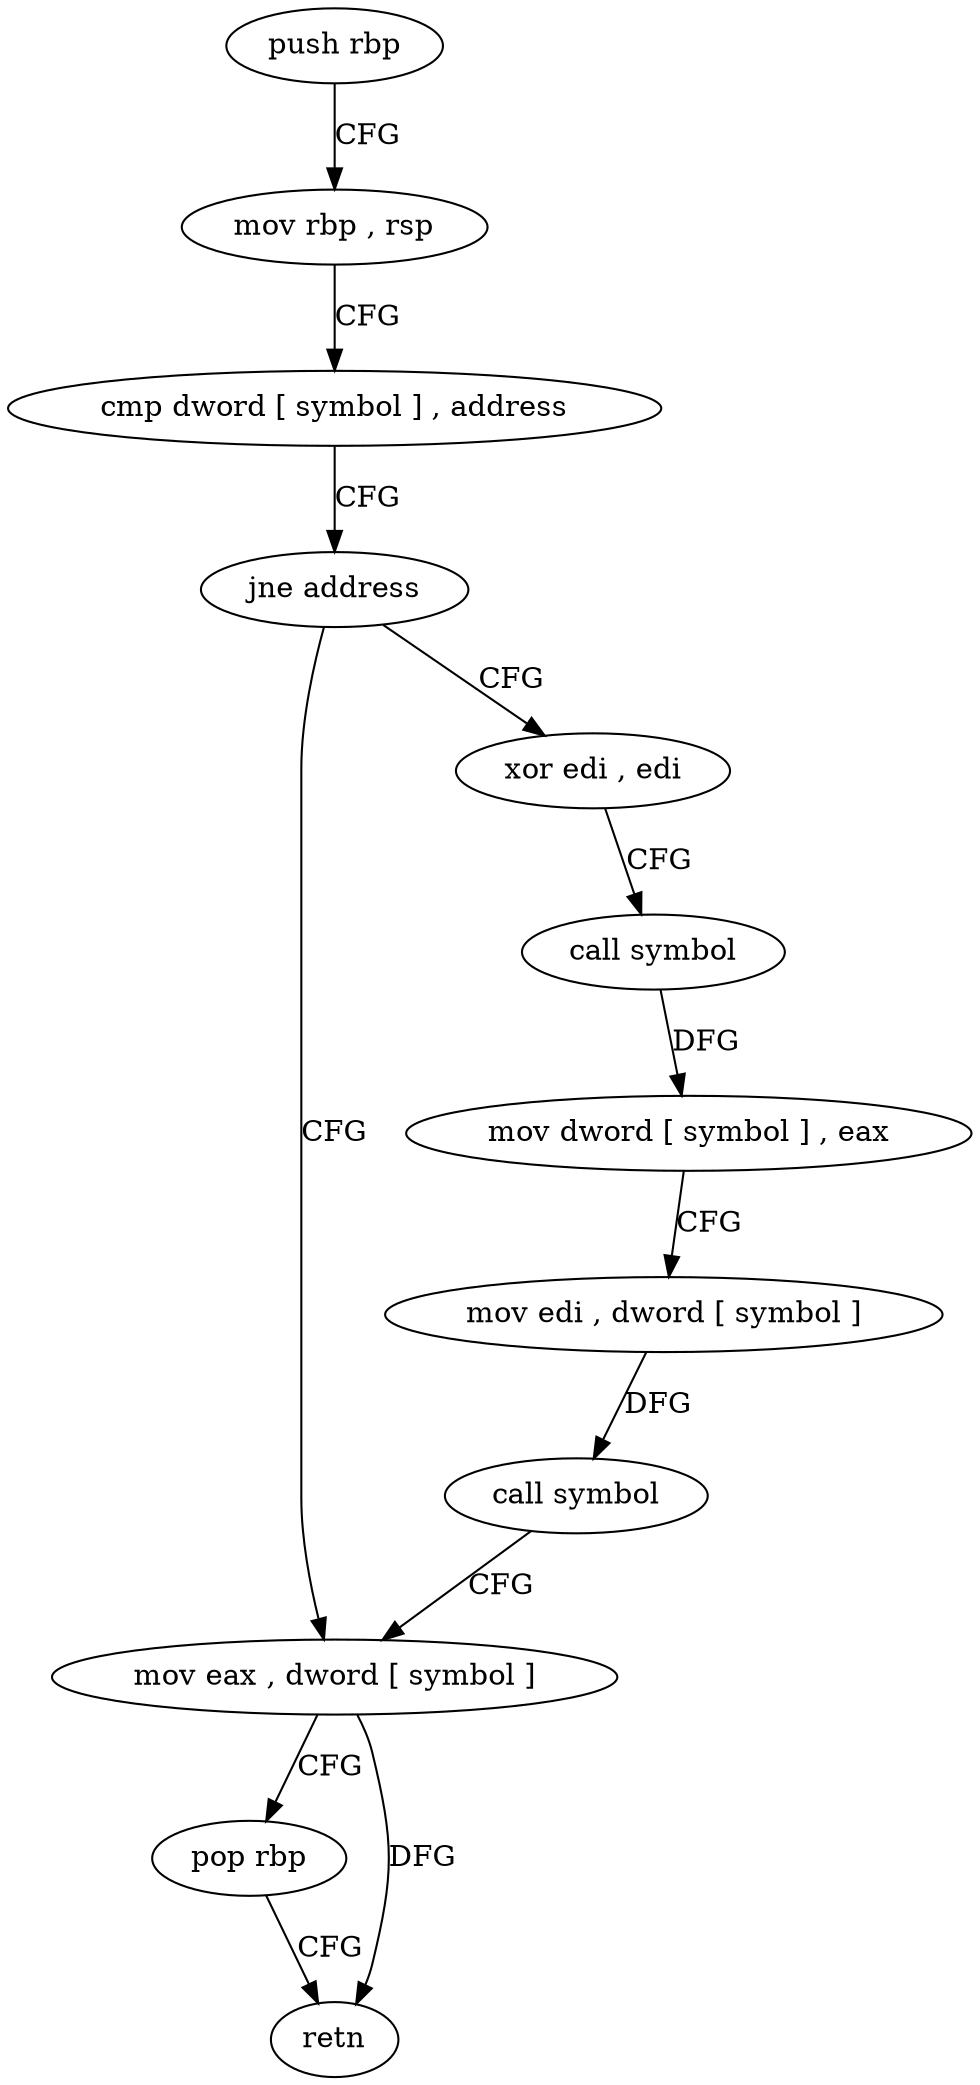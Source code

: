 digraph "func" {
"4228496" [label = "push rbp" ]
"4228497" [label = "mov rbp , rsp" ]
"4228500" [label = "cmp dword [ symbol ] , address" ]
"4228508" [label = "jne address" ]
"4228540" [label = "mov eax , dword [ symbol ]" ]
"4228514" [label = "xor edi , edi" ]
"4228547" [label = "pop rbp" ]
"4228548" [label = "retn" ]
"4228516" [label = "call symbol" ]
"4228521" [label = "mov dword [ symbol ] , eax" ]
"4228528" [label = "mov edi , dword [ symbol ]" ]
"4228535" [label = "call symbol" ]
"4228496" -> "4228497" [ label = "CFG" ]
"4228497" -> "4228500" [ label = "CFG" ]
"4228500" -> "4228508" [ label = "CFG" ]
"4228508" -> "4228540" [ label = "CFG" ]
"4228508" -> "4228514" [ label = "CFG" ]
"4228540" -> "4228547" [ label = "CFG" ]
"4228540" -> "4228548" [ label = "DFG" ]
"4228514" -> "4228516" [ label = "CFG" ]
"4228547" -> "4228548" [ label = "CFG" ]
"4228516" -> "4228521" [ label = "DFG" ]
"4228521" -> "4228528" [ label = "CFG" ]
"4228528" -> "4228535" [ label = "DFG" ]
"4228535" -> "4228540" [ label = "CFG" ]
}
